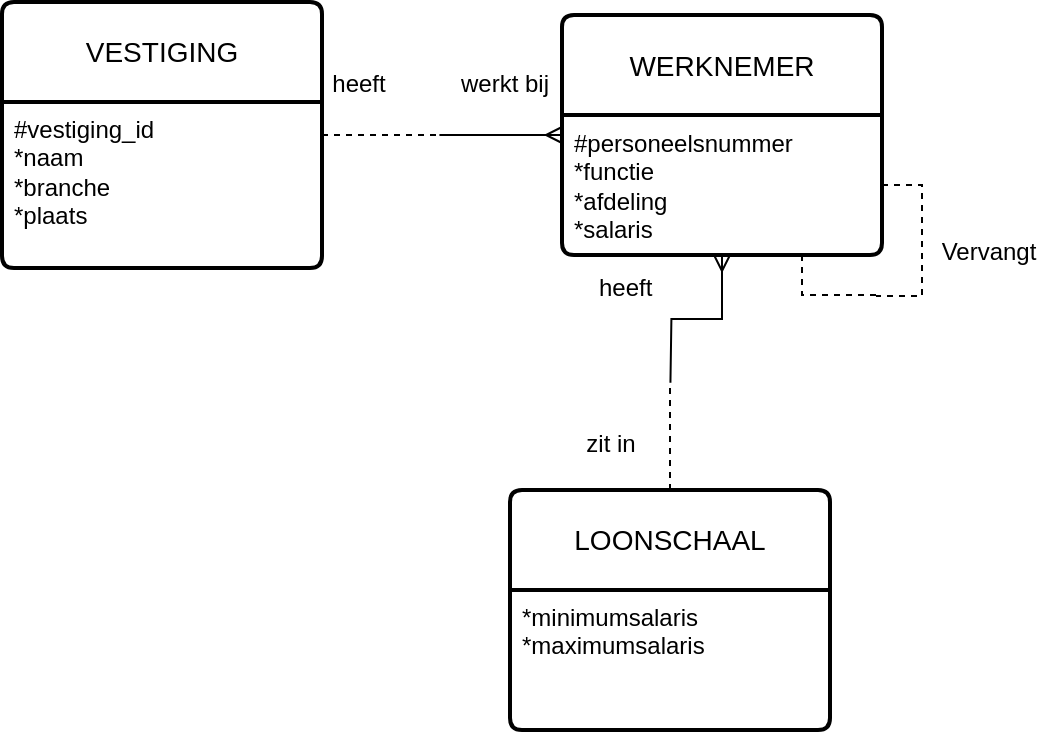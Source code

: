 <mxfile version="21.0.6" type="github">
  <diagram name="Page-1" id="ynNTvyIcM80pH6qEKso5">
    <mxGraphModel dx="1235" dy="641" grid="0" gridSize="10" guides="1" tooltips="1" connect="1" arrows="1" fold="1" page="1" pageScale="1" pageWidth="827" pageHeight="1169" background="#ffffff" math="0" shadow="0">
      <root>
        <mxCell id="0" />
        <mxCell id="1" parent="0" />
        <mxCell id="GHh3S5pIX6Ah1u2Ta0jw-11" style="edgeStyle=orthogonalEdgeStyle;rounded=0;orthogonalLoop=1;jettySize=auto;html=1;endArrow=none;endFill=0;dashed=1;" edge="1" parent="1" source="GHh3S5pIX6Ah1u2Ta0jw-1">
          <mxGeometry relative="1" as="geometry">
            <mxPoint x="329.333" y="269.5" as="targetPoint" />
          </mxGeometry>
        </mxCell>
        <mxCell id="GHh3S5pIX6Ah1u2Ta0jw-1" value="VESTIGING" style="swimlane;childLayout=stackLayout;horizontal=1;startSize=50;horizontalStack=0;rounded=1;fontSize=14;fontStyle=0;strokeWidth=2;resizeParent=0;resizeLast=1;shadow=0;dashed=0;align=center;arcSize=4;whiteSpace=wrap;html=1;" vertex="1" parent="1">
          <mxGeometry x="111" y="203" width="160" height="133" as="geometry" />
        </mxCell>
        <mxCell id="GHh3S5pIX6Ah1u2Ta0jw-2" value="#vestiging_id&lt;br&gt;*naam&lt;br&gt;*branche&lt;br&gt;*plaats" style="align=left;strokeColor=none;fillColor=none;spacingLeft=4;fontSize=12;verticalAlign=top;resizable=0;rotatable=0;part=1;html=1;" vertex="1" parent="GHh3S5pIX6Ah1u2Ta0jw-1">
          <mxGeometry y="50" width="160" height="83" as="geometry" />
        </mxCell>
        <mxCell id="GHh3S5pIX6Ah1u2Ta0jw-10" style="edgeStyle=orthogonalEdgeStyle;rounded=0;orthogonalLoop=1;jettySize=auto;html=1;endArrow=none;endFill=0;startArrow=ERmany;startFill=0;" edge="1" parent="1" source="GHh3S5pIX6Ah1u2Ta0jw-3">
          <mxGeometry relative="1" as="geometry">
            <mxPoint x="329.714" y="269.5" as="targetPoint" />
          </mxGeometry>
        </mxCell>
        <mxCell id="GHh3S5pIX6Ah1u2Ta0jw-3" value="WERKNEMER" style="swimlane;childLayout=stackLayout;horizontal=1;startSize=50;horizontalStack=0;rounded=1;fontSize=14;fontStyle=0;strokeWidth=2;resizeParent=0;resizeLast=1;shadow=0;dashed=0;align=center;arcSize=4;whiteSpace=wrap;html=1;" vertex="1" parent="1">
          <mxGeometry x="391" y="209.5" width="160" height="120" as="geometry" />
        </mxCell>
        <mxCell id="GHh3S5pIX6Ah1u2Ta0jw-4" value="#personeelsnummer&lt;br&gt;*functie&lt;br&gt;*afdeling&lt;br&gt;*salaris" style="align=left;strokeColor=none;fillColor=none;spacingLeft=4;fontSize=12;verticalAlign=top;resizable=0;rotatable=0;part=1;html=1;" vertex="1" parent="GHh3S5pIX6Ah1u2Ta0jw-3">
          <mxGeometry y="50" width="160" height="70" as="geometry" />
        </mxCell>
        <mxCell id="GHh3S5pIX6Ah1u2Ta0jw-12" style="edgeStyle=orthogonalEdgeStyle;rounded=0;orthogonalLoop=1;jettySize=auto;html=1;endArrow=none;endFill=0;dashed=1;" edge="1" parent="1" source="GHh3S5pIX6Ah1u2Ta0jw-5">
          <mxGeometry relative="1" as="geometry">
            <mxPoint x="445" y="393" as="targetPoint" />
          </mxGeometry>
        </mxCell>
        <mxCell id="GHh3S5pIX6Ah1u2Ta0jw-5" value="LOONSCHAAL" style="swimlane;childLayout=stackLayout;horizontal=1;startSize=50;horizontalStack=0;rounded=1;fontSize=14;fontStyle=0;strokeWidth=2;resizeParent=0;resizeLast=1;shadow=0;dashed=0;align=center;arcSize=4;whiteSpace=wrap;html=1;" vertex="1" parent="1">
          <mxGeometry x="365" y="447" width="160" height="120" as="geometry" />
        </mxCell>
        <mxCell id="GHh3S5pIX6Ah1u2Ta0jw-6" value="*minimumsalaris&lt;br&gt;*maximumsalaris" style="align=left;strokeColor=none;fillColor=none;spacingLeft=4;fontSize=12;verticalAlign=top;resizable=0;rotatable=0;part=1;html=1;" vertex="1" parent="GHh3S5pIX6Ah1u2Ta0jw-5">
          <mxGeometry y="50" width="160" height="70" as="geometry" />
        </mxCell>
        <mxCell id="GHh3S5pIX6Ah1u2Ta0jw-7" style="edgeStyle=orthogonalEdgeStyle;rounded=0;orthogonalLoop=1;jettySize=auto;html=1;endArrow=none;endFill=0;dashed=1;" edge="1" parent="1" source="GHh3S5pIX6Ah1u2Ta0jw-4">
          <mxGeometry relative="1" as="geometry">
            <mxPoint x="548" y="350" as="targetPoint" />
            <Array as="points">
              <mxPoint x="571" y="294" />
              <mxPoint x="571" y="350" />
            </Array>
          </mxGeometry>
        </mxCell>
        <mxCell id="GHh3S5pIX6Ah1u2Ta0jw-8" style="edgeStyle=orthogonalEdgeStyle;rounded=0;orthogonalLoop=1;jettySize=auto;html=1;endArrow=none;endFill=0;dashed=1;exitX=0.75;exitY=1;exitDx=0;exitDy=0;" edge="1" parent="1" source="GHh3S5pIX6Ah1u2Ta0jw-4">
          <mxGeometry relative="1" as="geometry">
            <mxPoint x="549" y="350" as="targetPoint" />
          </mxGeometry>
        </mxCell>
        <mxCell id="GHh3S5pIX6Ah1u2Ta0jw-9" value="Vervangt" style="text;html=1;align=center;verticalAlign=middle;resizable=0;points=[];autosize=1;strokeColor=none;fillColor=none;" vertex="1" parent="1">
          <mxGeometry x="571" y="315" width="65" height="26" as="geometry" />
        </mxCell>
        <mxCell id="GHh3S5pIX6Ah1u2Ta0jw-13" style="edgeStyle=orthogonalEdgeStyle;rounded=0;orthogonalLoop=1;jettySize=auto;html=1;startArrow=ERmany;startFill=0;endArrow=none;endFill=0;" edge="1" parent="1" source="GHh3S5pIX6Ah1u2Ta0jw-4">
          <mxGeometry relative="1" as="geometry">
            <mxPoint x="445.222" y="393.4" as="targetPoint" />
          </mxGeometry>
        </mxCell>
        <mxCell id="GHh3S5pIX6Ah1u2Ta0jw-15" value="heeft" style="text;html=1;align=center;verticalAlign=middle;resizable=0;points=[];autosize=1;strokeColor=none;fillColor=none;" vertex="1" parent="1">
          <mxGeometry x="266" y="231" width="45" height="26" as="geometry" />
        </mxCell>
        <mxCell id="GHh3S5pIX6Ah1u2Ta0jw-17" value="werkt bij" style="text;html=1;align=center;verticalAlign=middle;resizable=0;points=[];autosize=1;strokeColor=none;fillColor=none;" vertex="1" parent="1">
          <mxGeometry x="331" y="231" width="62" height="26" as="geometry" />
        </mxCell>
        <mxCell id="GHh3S5pIX6Ah1u2Ta0jw-18" value="heeft&amp;nbsp;" style="text;html=1;align=center;verticalAlign=middle;resizable=0;points=[];autosize=1;strokeColor=none;fillColor=none;" vertex="1" parent="1">
          <mxGeometry x="400" y="333" width="48" height="26" as="geometry" />
        </mxCell>
        <mxCell id="GHh3S5pIX6Ah1u2Ta0jw-20" value="zit in" style="text;html=1;align=center;verticalAlign=middle;resizable=0;points=[];autosize=1;strokeColor=none;fillColor=none;" vertex="1" parent="1">
          <mxGeometry x="393" y="411" width="43" height="26" as="geometry" />
        </mxCell>
      </root>
    </mxGraphModel>
  </diagram>
</mxfile>

